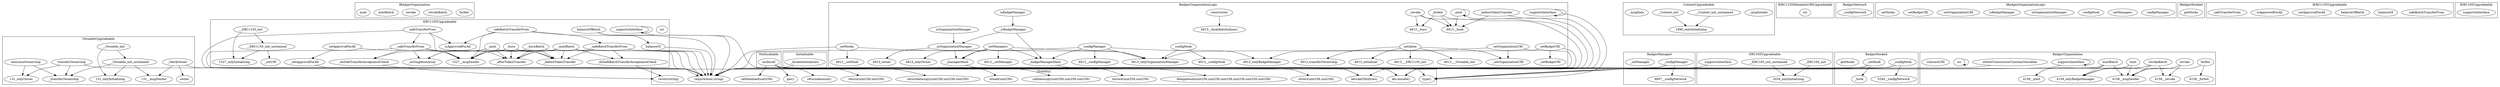 strict digraph {
subgraph cluster_6594_IBadgerOrganization {
label = "IBadgerOrganization"
"6594_forfeit" [label="forfeit"]
"6594_revokeBatch" [label="revokeBatch"]
"6594_revoke" [label="revoke"]
"6594_mintBatch" [label="mintBatch"]
"6594_mint" [label="mint"]
}subgraph cluster_7107_Multicallable {
label = "Multicallable"
"7107_multicall" [label="multicall"]
}subgraph cluster_131_OwnableUpgradeable {
label = "OwnableUpgradeable"
"131___Ownable_init" [label="__Ownable_init"]
"131___Ownable_init_unchained" [label="__Ownable_init_unchained"]
"131__checkOwner" [label="_checkOwner"]
"131_renounceOwnership" [label="renounceOwnership"]
"131_transferOwnership" [label="transferOwnership"]
"131__transferOwnership" [label="_transferOwnership"]
"131_owner" [label="owner"]
"131_renounceOwnership" -> "131__transferOwnership"
"131_transferOwnership" -> "131__transferOwnership"
"131___Ownable_init_unchained" -> "131__msgSender"
"131_transferOwnership" -> "131_onlyOwner"
"131__checkOwner" -> "131__msgSender"
"131___Ownable_init_unchained" -> "131__transferOwnership"
"131___Ownable_init_unchained" -> "131_onlyInitializing"
"131__checkOwner" -> "131_owner"
"131___Ownable_init" -> "131___Ownable_init_unchained"
"131___Ownable_init" -> "131_onlyInitializing"
"131_renounceOwnership" -> "131_onlyOwner"
}subgraph cluster_1990_ContextUpgradeable {
label = "ContextUpgradeable"
"1990__msgSender" [label="_msgSender"]
"1990___Context_init_unchained" [label="__Context_init_unchained"]
"1990___Context_init" [label="__Context_init"]
"1990__msgData" [label="_msgData"]
"1990___Context_init" -> "1990_onlyInitializing"
"1990___Context_init_unchained" -> "1990_onlyInitializing"
}subgraph cluster_6807_BadgerManaged {
label = "BadgerManaged"
"6807__configManager" [label="_configManager"]
"6807__setManager" [label="_setManager"]
"6807__configManager" -> "6807__configNetwork"
}subgraph cluster_1705_IERC1155MetadataURIUpgradeable {
label = "IERC1155MetadataURIUpgradeable"
"1705_uri" [label="uri"]
}subgraph cluster_282_Initializable {
label = "Initializable"
"282__disableInitializers" [label="_disableInitializers"]
}subgraph cluster_3883_BadgerNetwork {
label = "BadgerNetwork"
"3883__configNetwork" [label="_configNetwork"]
}subgraph cluster_6700_IBadgerOrganizationLogic {
label = "IBadgerOrganizationLogic"
"6700_configManager" [label="configManager"]
"6700_setManagers" [label="setManagers"]
"6700_configHook" [label="configHook"]
"6700_isOrganizationManager" [label="isOrganizationManager"]
"6700_isBadgeManager" [label="isBadgeManager"]
"6700_setOrganizationURI" [label="setOrganizationURI"]
"6700_setBadgeURI" [label="setBadgeURI"]
"6700_setHooks" [label="setHooks"]
}subgraph cluster_4913_BadgerOrganizationLogic {
label = "BadgerOrganizationLogic"
"4913_constructor" [label="constructor"]
"4913_setOrganizationURI" [label="setOrganizationURI"]
"4913__mint" [label="_mint"]
"4913__isBadgeManager" [label="_isBadgeManager"]
"4913__setOrganizationURI" [label="_setOrganizationURI"]
"4913__setBadgeURI" [label="_setBadgeURI"]
"4913__isOrganizationManager" [label="_isOrganizationManager"]
"4913__revoke" [label="_revoke"]
"4913_isOrganizationManager" [label="isOrganizationManager"]
"4913_configManager" [label="configManager"]
"4913_setBadgeURI" [label="setBadgeURI"]
"4913__forfeit" [label="_forfeit"]
"4913_initialize" [label="initialize"]
"4913_configHook" [label="configHook"]
"4913_setManagers" [label="setManagers"]
"4913__beforeTokenTransfer" [label="_beforeTokenTransfer"]
"4913_isBadgeManager" [label="isBadgeManager"]
"4913_setHooks" [label="setHooks"]
"4913__managerHash" [label="_managerHash"]
"4913_supportsInterface" [label="supportsInterface"]
"4913__badgeManagerHash" [label="_badgeManagerHash"]
"4913_initialize" -> "4913_transferOwnership"
"4913_isOrganizationManager" -> "4913__isOrganizationManager"
"4913_setHooks" -> "4913__setHook"
"4913__isBadgeManager" -> "4913__isOrganizationManager"
"4913__forfeit" -> "4913__burn"
"4913_configManager" -> "4913_onlyOrganizationManager"
"4913_setOrganizationURI" -> "4913_onlyOrganizationManager"
"4913__isOrganizationManager" -> "4913__managerHash"
"4913__beforeTokenTransfer" -> "4913__hook"
"4913_setManagers" -> "4913_onlyOwner"
"4913_configManager" -> "4913__badgeManagerHash"
"4913_configHook" -> "4913__configHook"
"4913_setManagers" -> "4913__setManager"
"4913_configManager" -> "4913__configManager"
"4913_configManager" -> "4913__managerHash"
"4913_initialize" -> "4913_initializer"
"4913__revoke" -> "4913__hook"
"4913__revoke" -> "4913__burn"
"4913_setManagers" -> "4913__managerHash"
"4913_setBadgeURI" -> "4913__setBadgeURI"
"4913_initialize" -> "4913___ERC1155_init"
"4913_initialize" -> "4913___Ownable_init"
"4913__forfeit" -> "4913__hook"
"4913_setHooks" -> "4913_onlyOrganizationManager"
"4913_setBadgeURI" -> "4913_onlyBadgeManager"
"4913_setManagers" -> "4913_onlyOrganizationManager"
"4913_constructor" -> "4913__disableInitializers"
"4913__isOrganizationManager" -> "4913_owner"
"4913_setOrganizationURI" -> "4913__setOrganizationURI"
"4913_supportsInterface" -> "4913_supportsInterface"
"4913__isBadgeManager" -> "4913__badgeManagerHash"
"4913_initialize" -> "4913__setOrganizationURI"
"4913__mint" -> "4913__mint"
"4913_configManager" -> "4913_onlyBadgeManager"
"4913__mint" -> "4913__hook"
"4913_isBadgeManager" -> "4913__isBadgeManager"
"4913_configHook" -> "4913_onlyOrganizationManager"
"4913_setManagers" -> "4913__badgeManagerHash"
}subgraph cluster_2034_ERC165Upgradeable {
label = "ERC165Upgradeable"
"2034_supportsInterface" [label="supportsInterface"]
"2034___ERC165_init" [label="__ERC165_init"]
"2034___ERC165_init_unchained" [label="__ERC165_init_unchained"]
"2034___ERC165_init_unchained" -> "2034_onlyInitializing"
"2034___ERC165_init" -> "2034_onlyInitializing"
}subgraph cluster_6516_IBadgerHooked {
label = "IBadgerHooked"
"6516_getHooks" [label="getHooks"]
}subgraph cluster_1527_ERC1155Upgradeable {
label = "ERC1155Upgradeable"
"1527__burnBatch" [label="_burnBatch"]
"1527_balanceOf" [label="balanceOf"]
"1527_uri" [label="uri"]
"1527_isApprovedForAll" [label="isApprovedForAll"]
"1527__safeBatchTransferFrom" [label="_safeBatchTransferFrom"]
"1527__asSingletonArray" [label="_asSingletonArray"]
"1527__setURI" [label="_setURI"]
"1527_safeBatchTransferFrom" [label="safeBatchTransferFrom"]
"1527_safeTransferFrom" [label="safeTransferFrom"]
"1527__safeTransferFrom" [label="_safeTransferFrom"]
"1527__afterTokenTransfer" [label="_afterTokenTransfer"]
"1527__setApprovalForAll" [label="_setApprovalForAll"]
"1527__mintBatch" [label="_mintBatch"]
"1527_supportsInterface" [label="supportsInterface"]
"1527__doSafeBatchTransferAcceptanceCheck" [label="_doSafeBatchTransferAcceptanceCheck"]
"1527_balanceOfBatch" [label="balanceOfBatch"]
"1527__doSafeTransferAcceptanceCheck" [label="_doSafeTransferAcceptanceCheck"]
"1527__mint" [label="_mint"]
"1527___ERC1155_init_unchained" [label="__ERC1155_init_unchained"]
"1527___ERC1155_init" [label="__ERC1155_init"]
"1527_setApprovalForAll" [label="setApprovalForAll"]
"1527__beforeTokenTransfer" [label="_beforeTokenTransfer"]
"1527__burn" [label="_burn"]
"1527_safeTransferFrom" -> "1527__msgSender"
"1527_safeTransferFrom" -> "1527_isApprovedForAll"
"1527__mintBatch" -> "1527__doSafeBatchTransferAcceptanceCheck"
"1527__safeBatchTransferFrom" -> "1527__beforeTokenTransfer"
"1527_supportsInterface" -> "1527_supportsInterface"
"1527__safeTransferFrom" -> "1527__afterTokenTransfer"
"1527_safeTransferFrom" -> "1527__safeTransferFrom"
"1527___ERC1155_init" -> "1527_onlyInitializing"
"1527__safeBatchTransferFrom" -> "1527__msgSender"
"1527__safeBatchTransferFrom" -> "1527__afterTokenTransfer"
"1527_setApprovalForAll" -> "1527__setApprovalForAll"
"1527__burnBatch" -> "1527__msgSender"
"1527__mint" -> "1527__doSafeTransferAcceptanceCheck"
"1527__burn" -> "1527__beforeTokenTransfer"
"1527__burnBatch" -> "1527__beforeTokenTransfer"
"1527__burn" -> "1527__asSingletonArray"
"1527__burnBatch" -> "1527__afterTokenTransfer"
"1527__safeBatchTransferFrom" -> "1527__doSafeBatchTransferAcceptanceCheck"
"1527_safeBatchTransferFrom" -> "1527__safeBatchTransferFrom"
"1527__safeTransferFrom" -> "1527__asSingletonArray"
"1527__safeTransferFrom" -> "1527__doSafeTransferAcceptanceCheck"
"1527___ERC1155_init_unchained" -> "1527__setURI"
"1527__mintBatch" -> "1527__afterTokenTransfer"
"1527__safeTransferFrom" -> "1527__beforeTokenTransfer"
"1527__burn" -> "1527__msgSender"
"1527__mintBatch" -> "1527__beforeTokenTransfer"
"1527___ERC1155_init_unchained" -> "1527_onlyInitializing"
"1527_setApprovalForAll" -> "1527__msgSender"
"1527_safeBatchTransferFrom" -> "1527_isApprovedForAll"
"1527__mint" -> "1527__afterTokenTransfer"
"1527___ERC1155_init" -> "1527___ERC1155_init_unchained"
"1527__mint" -> "1527__msgSender"
"1527_safeBatchTransferFrom" -> "1527__msgSender"
"1527__safeTransferFrom" -> "1527__msgSender"
"1527__burn" -> "1527__afterTokenTransfer"
"1527__mint" -> "1527__asSingletonArray"
"1527_balanceOfBatch" -> "1527_balanceOf"
"1527__mintBatch" -> "1527__msgSender"
"1527__mint" -> "1527__beforeTokenTransfer"
}subgraph cluster_5240_BadgerHooked {
label = "BadgerHooked"
"5240__setHook" [label="_setHook"]
"5240__hook" [label="_hook"]
"5240__configHook" [label="_configHook"]
"5240_getHooks" [label="getHooks"]
"5240__configHook" -> "5240__configNetwork"
"5240__setHook" -> "5240__hook"
}subgraph cluster_1690_IERC1155Upgradeable {
label = "IERC1155Upgradeable"
"1690_safeBatchTransferFrom" [label="safeBatchTransferFrom"]
"1690_balanceOf" [label="balanceOf"]
"1690_balanceOfBatch" [label="balanceOfBatch"]
"1690_setApprovalForAll" [label="setApprovalForAll"]
"1690_isApprovedForAll" [label="isApprovedForAll"]
"1690_safeTransferFrom" [label="safeTransferFrom"]
}subgraph cluster_4158_BadgerOrganization {
label = "BadgerOrganization"
"4158_forfeit" [label="forfeit"]
"4158_supportsInterface" [label="supportsInterface"]
"4158_revoke" [label="revoke"]
"4158_slitherConstructorConstantVariables" [label="slitherConstructorConstantVariables"]
"4158_mintBatch" [label="mintBatch"]
"4158_revokeBatch" [label="revokeBatch"]
"4158_mint" [label="mint"]
"4158_uri" [label="uri"]
"4158_contractURI" [label="contractURI"]
"4158_revokeBatch" -> "4158__msgSender"
"4158_mint" -> "4158__mint"
"4158_forfeit" -> "4158__forfeit"
"4158_mint" -> "4158__msgSender"
"4158_mint" -> "4158_onlyBadgeManager"
"4158_supportsInterface" -> "4158_supportsInterface"
"4158_revoke" -> "4158__msgSender"
"4158_uri" -> "4158_uri"
"4158_revokeBatch" -> "4158__revoke"
"4158_mintBatch" -> "4158_onlyBadgeManager"
"4158_revokeBatch" -> "4158_onlyBadgeManager"
"4158_forfeit" -> "4158__msgSender"
"4158_mintBatch" -> "4158__msgSender"
"4158_mintBatch" -> "4158__mint"
"4158_revoke" -> "4158__revoke"
"4158_revoke" -> "4158_onlyBadgeManager"
}subgraph cluster_2046_IERC165Upgradeable {
label = "IERC165Upgradeable"
"2046_supportsInterface" [label="supportsInterface"]
}subgraph cluster_solidity {
label = "[Solidity]"
"require(bool,string)" 
"calldataload(uint256)" 
"revert(uint256,uint256)" 
"revert(string)" 
"delegatecall(uint256,uint256,uint256,uint256,uint256,uint256)" 
"abi.encode()" 
"calldatacopy(uint256,uint256,uint256)" 
"type()" 
"returndatacopy(uint256,uint256,uint256)" 
"return(uint256,uint256)" 
"returndatasize()" 
"gas()" 
"mstore(uint256,uint256)" 
"keccak256(bytes)" 
"mload(uint256)" 
"7107_multicall" -> "gas()"
"7107_multicall" -> "mload(uint256)"
"1527_balanceOfBatch" -> "require(bool,string)"
"4913__forfeit" -> "abi.encode()"
"4158_supportsInterface" -> "type()"
"1527__safeTransferFrom" -> "require(bool,string)"
"4913_supportsInterface" -> "type()"
"1527__doSafeTransferAcceptanceCheck" -> "revert(string)"
"1527_safeBatchTransferFrom" -> "require(bool,string)"
"5240__setHook" -> "type()"
"4158_mintBatch" -> "require(bool,string)"
"4913__beforeTokenTransfer" -> "abi.encode()"
"1527__burnBatch" -> "require(bool,string)"
"7107_multicall" -> "returndatacopy(uint256,uint256,uint256)"
"7107_multicall" -> "return(uint256,uint256)"
"4913__badgeManagerHash" -> "keccak256(bytes)"
"4913_setOrganizationURI" -> "require(bool,string)"
"7107_multicall" -> "calldataload(uint256)"
"4913__mint" -> "abi.encode()"
"5240__configHook" -> "require(bool,string)"
"4913__managerHash" -> "abi.encode()"
"4158_slitherConstructorConstantVariables" -> "keccak256(bytes)"
"4913__badgeManagerHash" -> "abi.encode()"
"1527__mint" -> "require(bool,string)"
"282__disableInitializers" -> "require(bool,string)"
"1527_supportsInterface" -> "type()"
"131_transferOwnership" -> "require(bool,string)"
"4913_setBadgeURI" -> "require(bool,string)"
"6807__configManager" -> "type()"
"7107_multicall" -> "revert(uint256,uint256)"
"7107_multicall" -> "delegatecall(uint256,uint256,uint256,uint256,uint256,uint256)"
"6807__configManager" -> "require(bool,string)"
"1527__mintBatch" -> "require(bool,string)"
"131__checkOwner" -> "require(bool,string)"
"7107_multicall" -> "mstore(uint256,uint256)"
"5240__configHook" -> "type()"
"5240__setHook" -> "require(bool,string)"
"1527_safeTransferFrom" -> "require(bool,string)"
"4913__revoke" -> "abi.encode()"
"5240__setHook" -> "abi.encode()"
"7107_multicall" -> "calldatacopy(uint256,uint256,uint256)"
"4913_setHooks" -> "require(bool,string)"
"4158_revokeBatch" -> "require(bool,string)"
"1527__safeBatchTransferFrom" -> "require(bool,string)"
"2034_supportsInterface" -> "type()"
"4913__managerHash" -> "keccak256(bytes)"
"1527__burn" -> "require(bool,string)"
"1527__doSafeBatchTransferAcceptanceCheck" -> "revert(string)"
"7107_multicall" -> "returndatasize()"
"1527_balanceOf" -> "require(bool,string)"
"1527__setApprovalForAll" -> "require(bool,string)"
"4913_setManagers" -> "require(bool,string)"
}
}